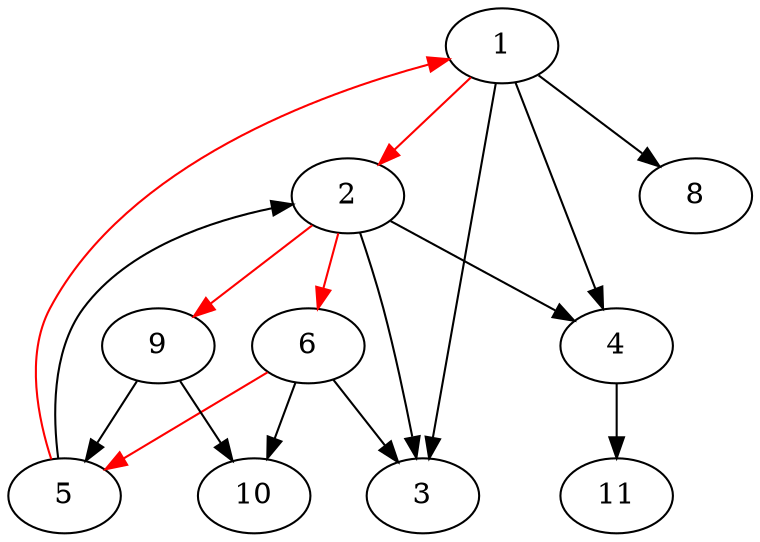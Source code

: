 strict digraph myGraph {
1 -> 2 [color = red]
1 -> 3
2 -> 3
2 -> 4
5 -> 1 [color = red]
5 -> 2
6 -> 3
6 -> 5 [color = red]
1 -> 4
1 -> 8
1 -> 2
1 -> 2
1 -> 2
9 -> 10
6 -> 10
9 -> 5
4 -> 11
2 -> 9 [color = red]
2 -> 4
2 -> 6 [color = red]
}
